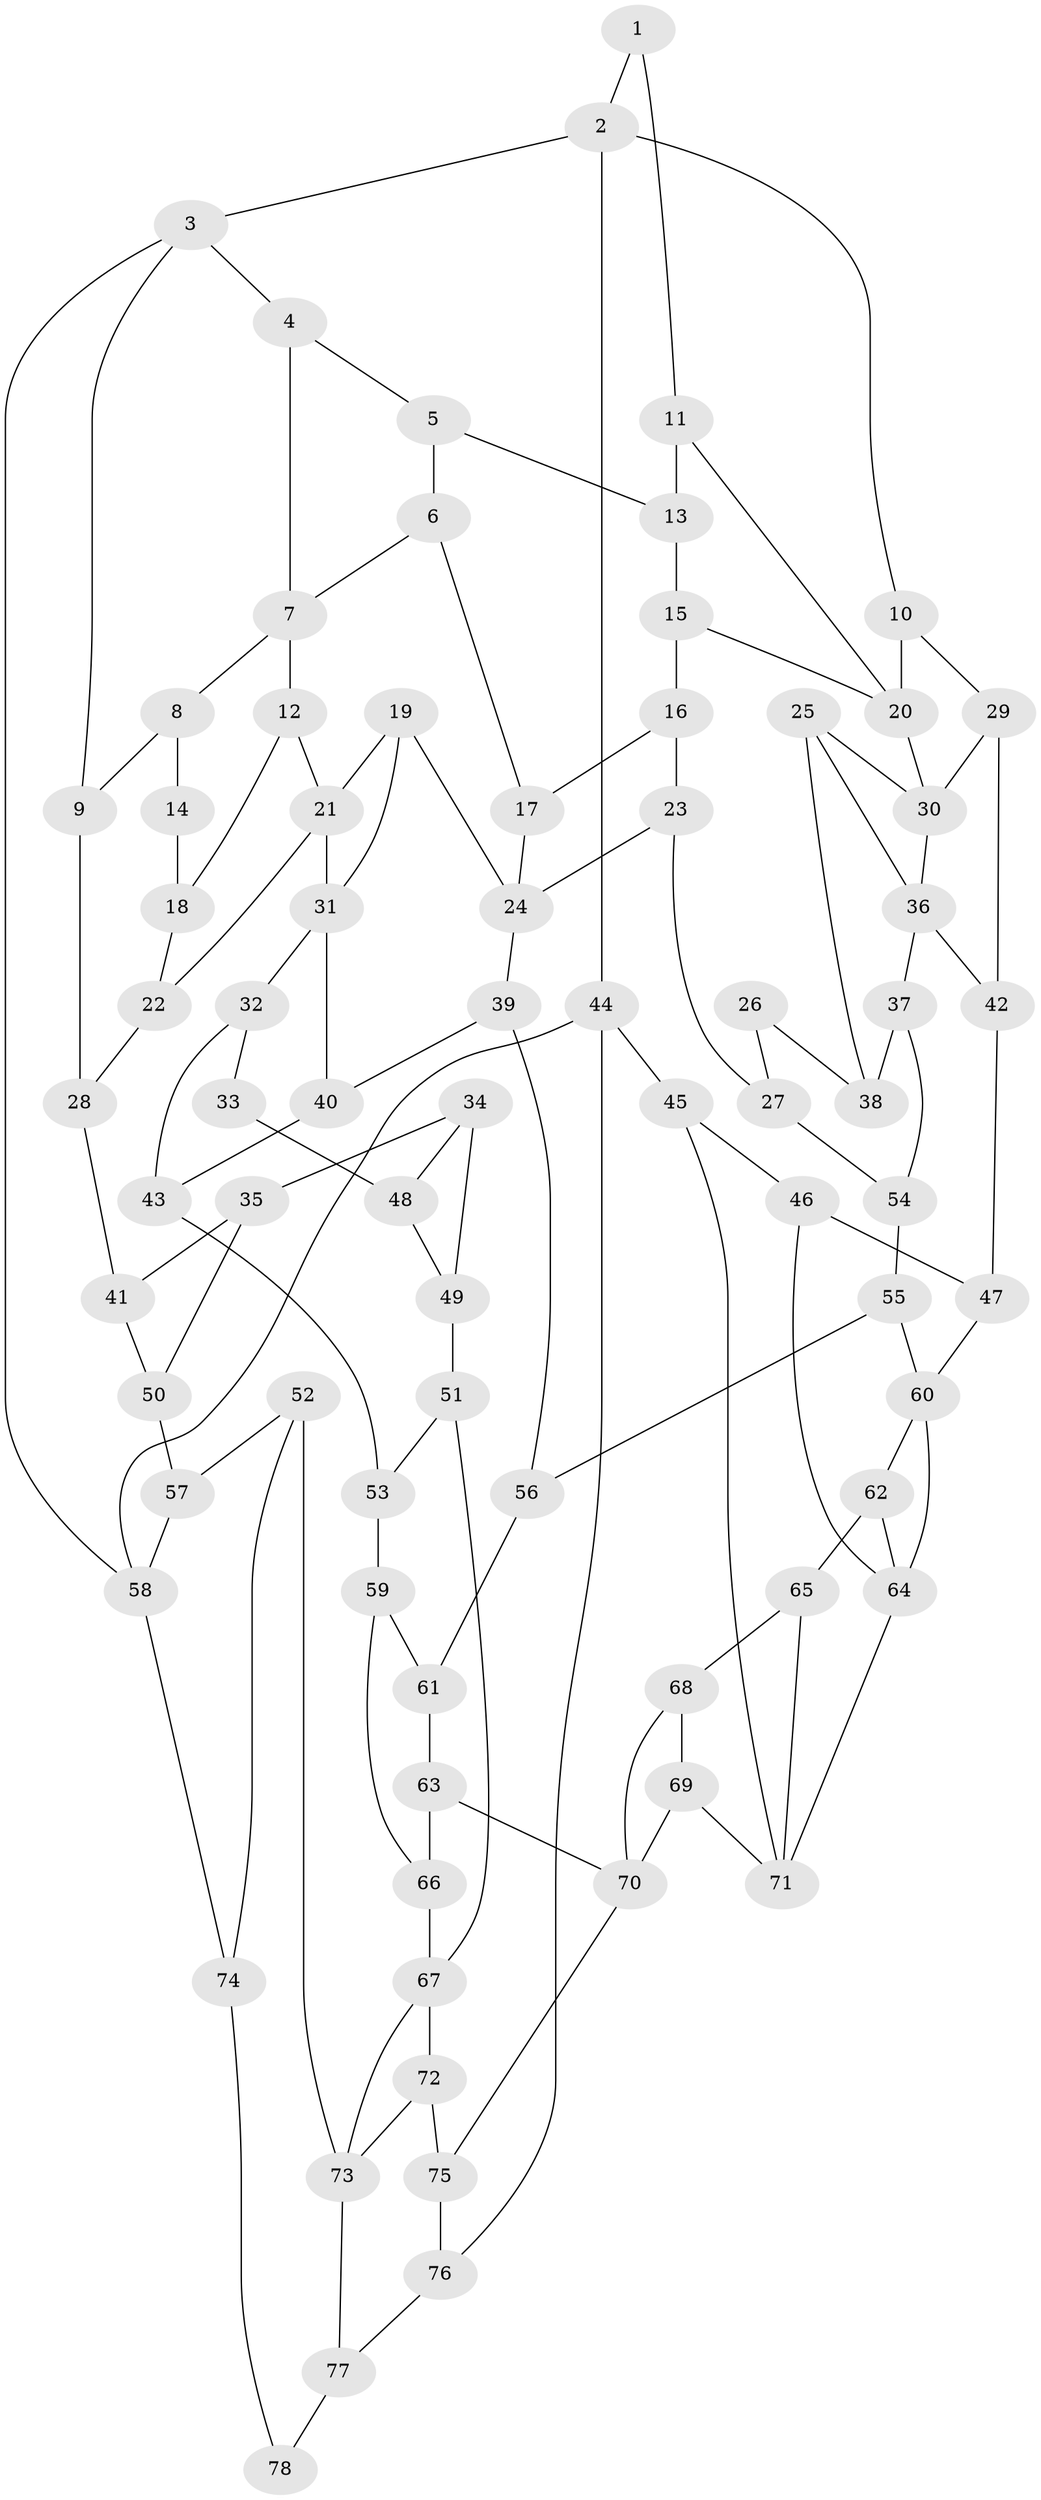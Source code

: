 // original degree distribution, {3: 0.01818181818181818, 5: 0.509090909090909, 6: 0.22727272727272727, 4: 0.24545454545454545}
// Generated by graph-tools (version 1.1) at 2025/38/03/04/25 23:38:30]
// undirected, 78 vertices, 123 edges
graph export_dot {
  node [color=gray90,style=filled];
  1;
  2;
  3;
  4;
  5;
  6;
  7;
  8;
  9;
  10;
  11;
  12;
  13;
  14;
  15;
  16;
  17;
  18;
  19;
  20;
  21;
  22;
  23;
  24;
  25;
  26;
  27;
  28;
  29;
  30;
  31;
  32;
  33;
  34;
  35;
  36;
  37;
  38;
  39;
  40;
  41;
  42;
  43;
  44;
  45;
  46;
  47;
  48;
  49;
  50;
  51;
  52;
  53;
  54;
  55;
  56;
  57;
  58;
  59;
  60;
  61;
  62;
  63;
  64;
  65;
  66;
  67;
  68;
  69;
  70;
  71;
  72;
  73;
  74;
  75;
  76;
  77;
  78;
  1 -- 2 [weight=1.0];
  1 -- 11 [weight=1.0];
  2 -- 3 [weight=1.0];
  2 -- 10 [weight=1.0];
  2 -- 44 [weight=1.0];
  3 -- 4 [weight=1.0];
  3 -- 9 [weight=1.0];
  3 -- 58 [weight=1.0];
  4 -- 5 [weight=1.0];
  4 -- 7 [weight=1.0];
  5 -- 6 [weight=1.0];
  5 -- 13 [weight=1.0];
  6 -- 7 [weight=1.0];
  6 -- 17 [weight=1.0];
  7 -- 8 [weight=1.0];
  7 -- 12 [weight=1.0];
  8 -- 9 [weight=1.0];
  8 -- 14 [weight=2.0];
  9 -- 28 [weight=1.0];
  10 -- 20 [weight=1.0];
  10 -- 29 [weight=1.0];
  11 -- 13 [weight=2.0];
  11 -- 20 [weight=1.0];
  12 -- 18 [weight=1.0];
  12 -- 21 [weight=1.0];
  13 -- 15 [weight=1.0];
  14 -- 18 [weight=2.0];
  15 -- 16 [weight=1.0];
  15 -- 20 [weight=1.0];
  16 -- 17 [weight=1.0];
  16 -- 23 [weight=1.0];
  17 -- 24 [weight=1.0];
  18 -- 22 [weight=1.0];
  19 -- 21 [weight=1.0];
  19 -- 24 [weight=1.0];
  19 -- 31 [weight=1.0];
  20 -- 30 [weight=1.0];
  21 -- 22 [weight=1.0];
  21 -- 31 [weight=1.0];
  22 -- 28 [weight=1.0];
  23 -- 24 [weight=1.0];
  23 -- 27 [weight=1.0];
  24 -- 39 [weight=1.0];
  25 -- 30 [weight=1.0];
  25 -- 36 [weight=1.0];
  25 -- 38 [weight=1.0];
  26 -- 27 [weight=1.0];
  26 -- 38 [weight=2.0];
  27 -- 54 [weight=1.0];
  28 -- 41 [weight=2.0];
  29 -- 30 [weight=1.0];
  29 -- 42 [weight=1.0];
  30 -- 36 [weight=1.0];
  31 -- 32 [weight=1.0];
  31 -- 40 [weight=1.0];
  32 -- 33 [weight=1.0];
  32 -- 43 [weight=1.0];
  33 -- 48 [weight=2.0];
  34 -- 35 [weight=1.0];
  34 -- 48 [weight=1.0];
  34 -- 49 [weight=1.0];
  35 -- 41 [weight=1.0];
  35 -- 50 [weight=1.0];
  36 -- 37 [weight=1.0];
  36 -- 42 [weight=1.0];
  37 -- 38 [weight=1.0];
  37 -- 54 [weight=1.0];
  39 -- 40 [weight=1.0];
  39 -- 56 [weight=1.0];
  40 -- 43 [weight=1.0];
  41 -- 50 [weight=1.0];
  42 -- 47 [weight=1.0];
  43 -- 53 [weight=1.0];
  44 -- 45 [weight=1.0];
  44 -- 58 [weight=1.0];
  44 -- 76 [weight=1.0];
  45 -- 46 [weight=1.0];
  45 -- 71 [weight=1.0];
  46 -- 47 [weight=1.0];
  46 -- 64 [weight=1.0];
  47 -- 60 [weight=1.0];
  48 -- 49 [weight=1.0];
  49 -- 51 [weight=1.0];
  50 -- 57 [weight=2.0];
  51 -- 53 [weight=1.0];
  51 -- 67 [weight=1.0];
  52 -- 57 [weight=1.0];
  52 -- 73 [weight=1.0];
  52 -- 74 [weight=1.0];
  53 -- 59 [weight=1.0];
  54 -- 55 [weight=1.0];
  55 -- 56 [weight=1.0];
  55 -- 60 [weight=1.0];
  56 -- 61 [weight=2.0];
  57 -- 58 [weight=1.0];
  58 -- 74 [weight=1.0];
  59 -- 61 [weight=1.0];
  59 -- 66 [weight=1.0];
  60 -- 62 [weight=1.0];
  60 -- 64 [weight=1.0];
  61 -- 63 [weight=1.0];
  62 -- 64 [weight=1.0];
  62 -- 65 [weight=1.0];
  63 -- 66 [weight=1.0];
  63 -- 70 [weight=1.0];
  64 -- 71 [weight=1.0];
  65 -- 68 [weight=2.0];
  65 -- 71 [weight=1.0];
  66 -- 67 [weight=1.0];
  67 -- 72 [weight=1.0];
  67 -- 73 [weight=1.0];
  68 -- 69 [weight=1.0];
  68 -- 70 [weight=1.0];
  69 -- 70 [weight=1.0];
  69 -- 71 [weight=1.0];
  70 -- 75 [weight=1.0];
  72 -- 73 [weight=1.0];
  72 -- 75 [weight=1.0];
  73 -- 77 [weight=1.0];
  74 -- 78 [weight=2.0];
  75 -- 76 [weight=1.0];
  76 -- 77 [weight=1.0];
  77 -- 78 [weight=2.0];
}
